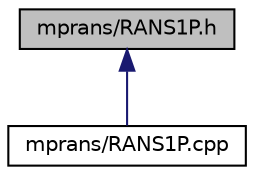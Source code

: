 digraph "mprans/RANS1P.h"
{
 // LATEX_PDF_SIZE
  edge [fontname="Helvetica",fontsize="10",labelfontname="Helvetica",labelfontsize="10"];
  node [fontname="Helvetica",fontsize="10",shape=record];
  Node1 [label="mprans/RANS1P.h",height=0.2,width=0.4,color="black", fillcolor="grey75", style="filled", fontcolor="black",tooltip=" "];
  Node1 -> Node2 [dir="back",color="midnightblue",fontsize="10",style="solid",fontname="Helvetica"];
  Node2 [label="mprans/RANS1P.cpp",height=0.2,width=0.4,color="black", fillcolor="white", style="filled",URL="$RANS1P_8cpp.html",tooltip=" "];
}
